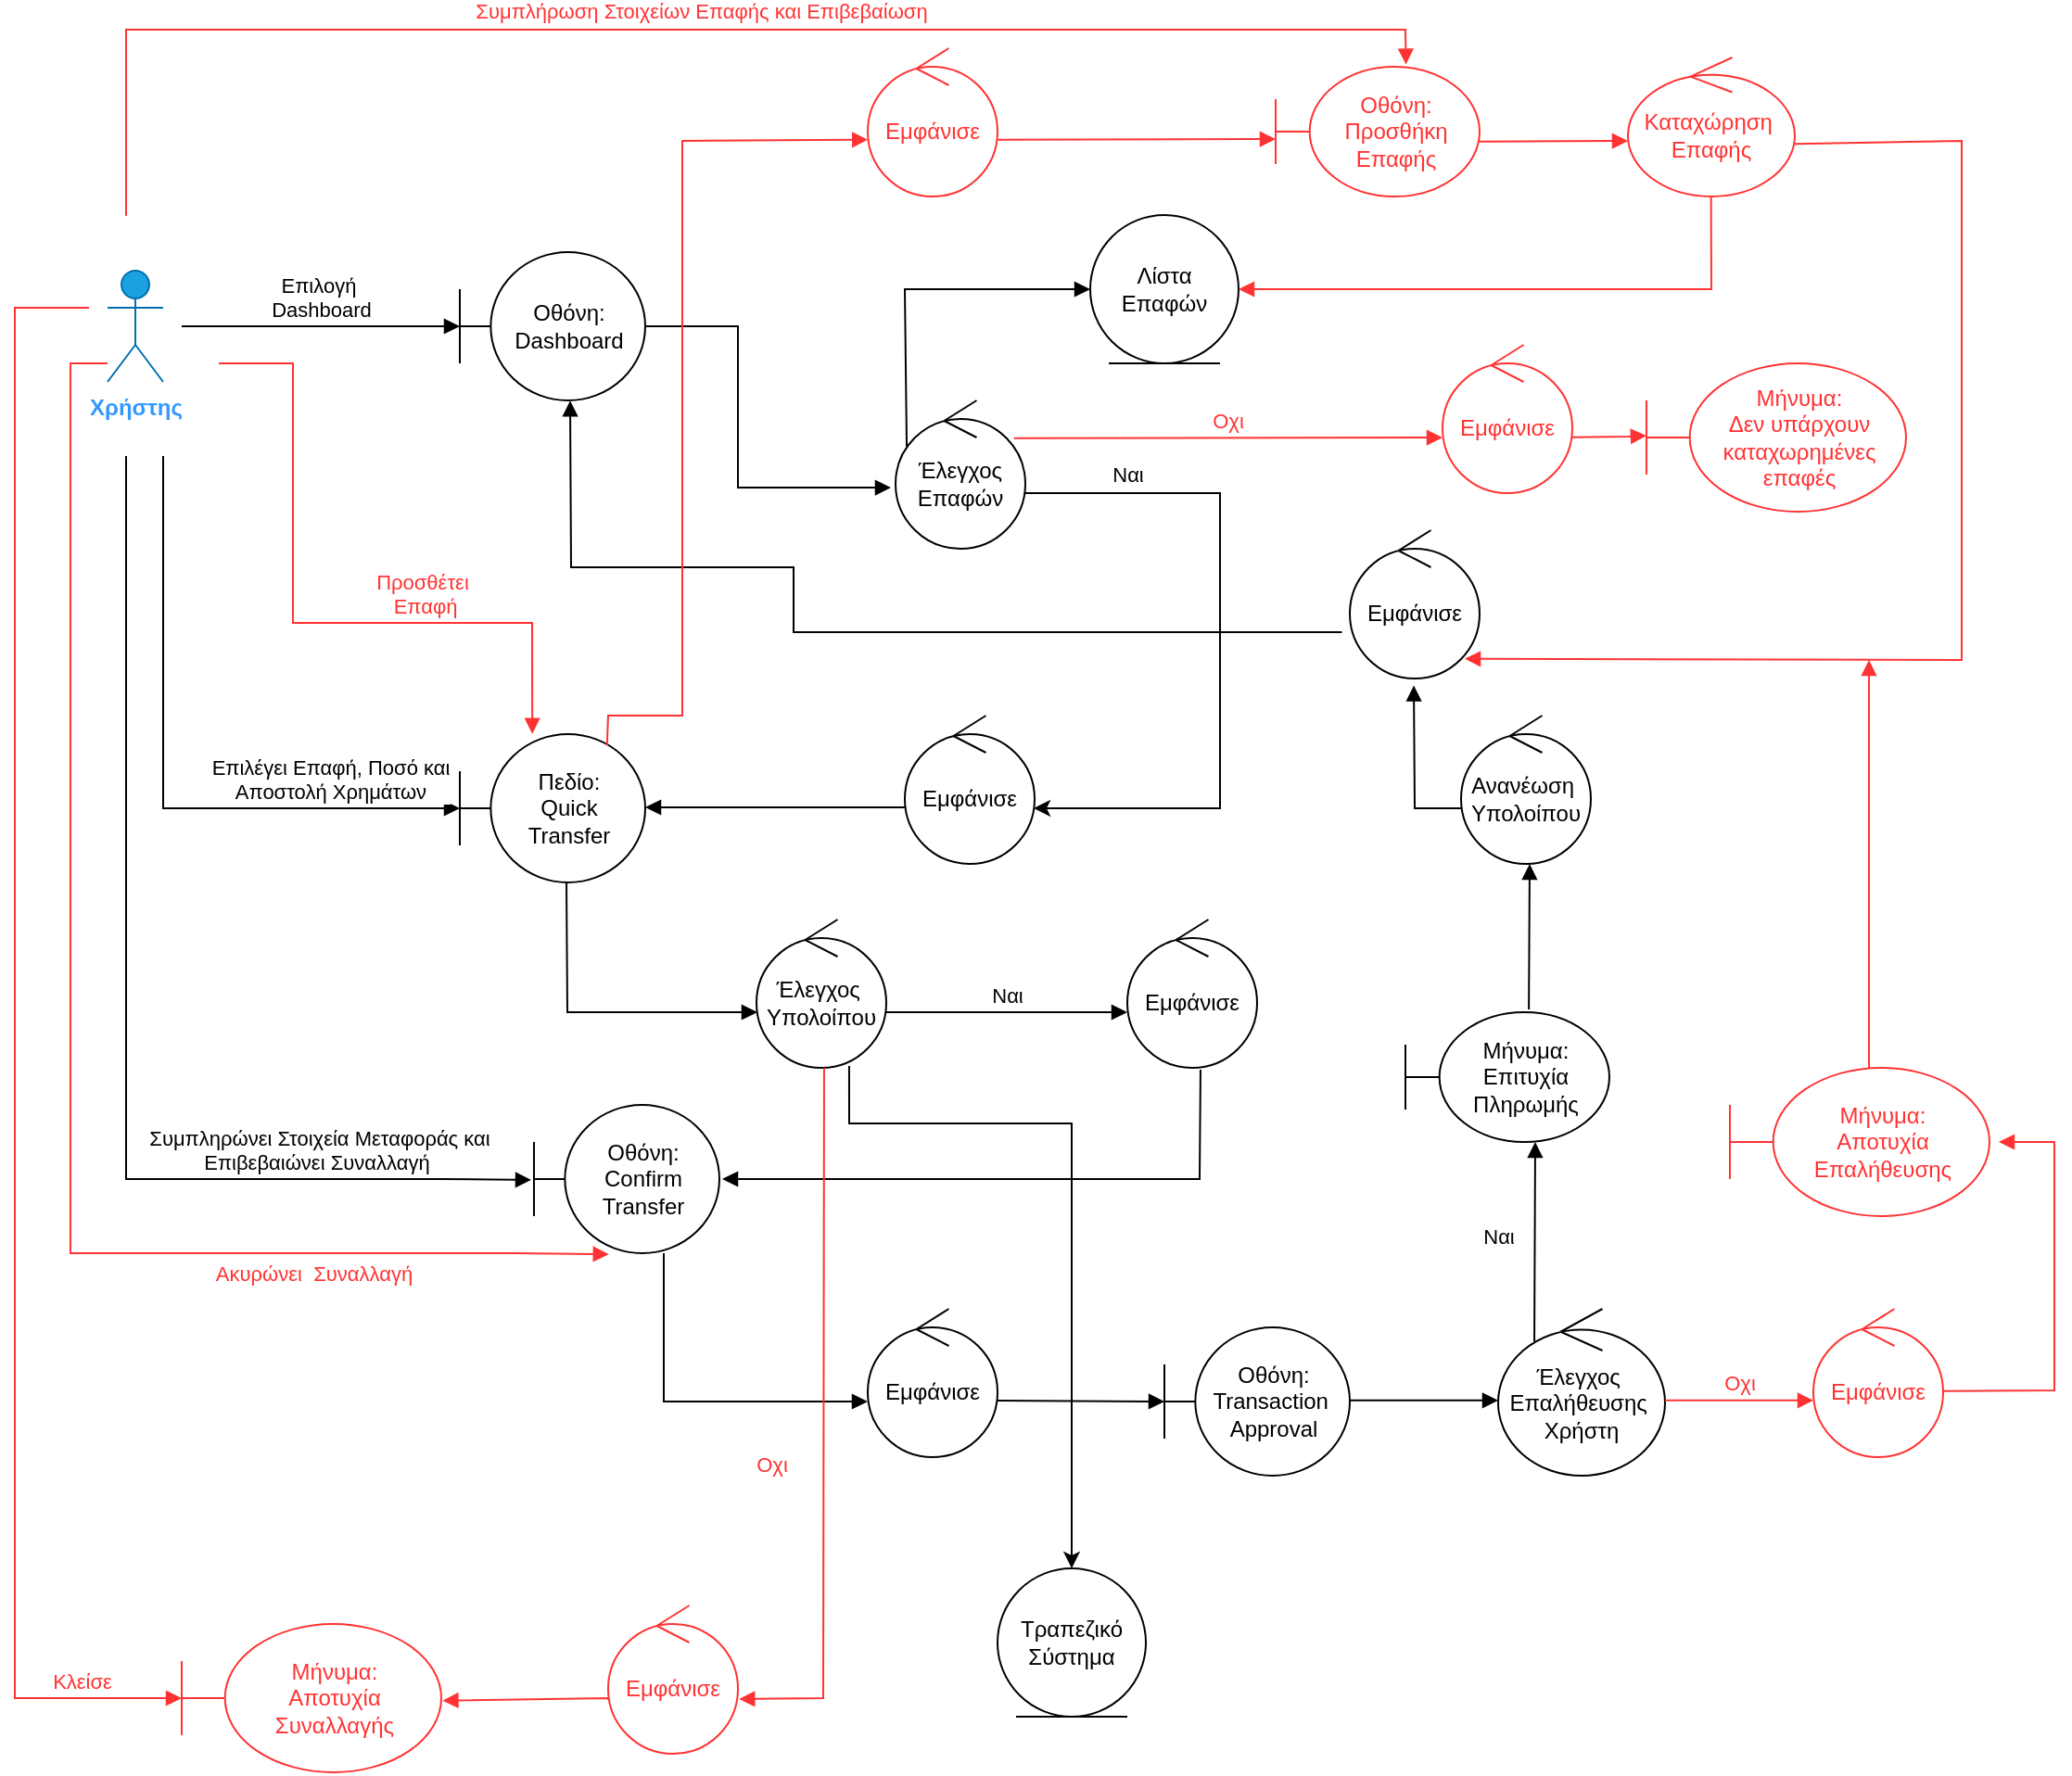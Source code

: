 <mxfile version="18.1.3" type="device"><diagram id="ZXy_3O-CRI1T3Pf7ygeH" name="Page-1"><mxGraphModel dx="1890" dy="581" grid="0" gridSize="10" guides="1" tooltips="1" connect="1" arrows="1" fold="1" page="0" pageScale="1" pageWidth="827" pageHeight="1169" background="none" math="0" shadow="0"><root><mxCell id="0"/><mxCell id="1" parent="0"/><mxCell id="oYqFzWiZNGK12q5oOppW-3" value="&lt;b&gt;&lt;font color=&quot;#3399ff&quot;&gt;Χρήστης&lt;/font&gt;&lt;/b&gt;" style="shape=umlActor;verticalLabelPosition=bottom;verticalAlign=top;html=1;fillColor=#1ba1e2;strokeColor=#006EAF;fontColor=#ffffff;" parent="1" vertex="1"><mxGeometry x="50" y="230" width="30" height="60" as="geometry"/></mxCell><mxCell id="oYqFzWiZNGK12q5oOppW-4" value="Επιλογή&amp;nbsp;&lt;br&gt;Dashboard" style="html=1;verticalAlign=bottom;endArrow=block;rounded=0;" parent="1" edge="1"><mxGeometry width="80" relative="1" as="geometry"><mxPoint x="90" y="260" as="sourcePoint"/><mxPoint x="240" y="260" as="targetPoint"/></mxGeometry></mxCell><mxCell id="oYqFzWiZNGK12q5oOppW-6" value="Οθόνη:&lt;br&gt;Dashboard" style="shape=umlBoundary;whiteSpace=wrap;html=1;" parent="1" vertex="1"><mxGeometry x="240" y="220" width="100" height="80" as="geometry"/></mxCell><mxCell id="Dm_1q5Gp8U_kqtqM08ro-1" value="&lt;br&gt;" style="html=1;verticalAlign=bottom;endArrow=block;rounded=0;entryX=-0.036;entryY=0.588;entryDx=0;entryDy=0;entryPerimeter=0;" parent="1" target="Dm_1q5Gp8U_kqtqM08ro-2" edge="1"><mxGeometry width="80" relative="1" as="geometry"><mxPoint x="340" y="260" as="sourcePoint"/><mxPoint x="480" y="347" as="targetPoint"/><Array as="points"><mxPoint x="390" y="260"/><mxPoint x="390" y="347"/></Array></mxGeometry></mxCell><mxCell id="Dm_1q5Gp8U_kqtqM08ro-8" value="" style="edgeStyle=orthogonalEdgeStyle;rounded=0;orthogonalLoop=1;jettySize=auto;html=1;entryX=0.993;entryY=0.625;entryDx=0;entryDy=0;entryPerimeter=0;" parent="1" target="Dm_1q5Gp8U_kqtqM08ro-10" edge="1"><mxGeometry relative="1" as="geometry"><mxPoint x="540" y="340" as="sourcePoint"/><mxPoint x="590" y="520" as="targetPoint"/><Array as="points"><mxPoint x="540" y="350"/><mxPoint x="650" y="350"/><mxPoint x="650" y="520"/></Array></mxGeometry></mxCell><mxCell id="Dm_1q5Gp8U_kqtqM08ro-9" value="Ναι" style="edgeLabel;html=1;align=center;verticalAlign=middle;resizable=0;points=[];" parent="Dm_1q5Gp8U_kqtqM08ro-8" vertex="1" connectable="0"><mxGeometry x="0.142" y="1" relative="1" as="geometry"><mxPoint x="-51" y="-113" as="offset"/></mxGeometry></mxCell><mxCell id="Dm_1q5Gp8U_kqtqM08ro-2" value="Έλεγχος&lt;br&gt;Επαφών" style="ellipse;shape=umlControl;whiteSpace=wrap;html=1;" parent="1" vertex="1"><mxGeometry x="475" y="300" width="70" height="80" as="geometry"/></mxCell><mxCell id="Dm_1q5Gp8U_kqtqM08ro-4" value="&lt;br&gt;" style="html=1;verticalAlign=bottom;endArrow=block;rounded=0;entryX=0;entryY=0.5;entryDx=0;entryDy=0;exitX=0.086;exitY=0.311;exitDx=0;exitDy=0;exitPerimeter=0;" parent="1" source="Dm_1q5Gp8U_kqtqM08ro-2" target="Dm_1q5Gp8U_kqtqM08ro-5" edge="1"><mxGeometry width="80" relative="1" as="geometry"><mxPoint x="480" y="320" as="sourcePoint"/><mxPoint x="509.5" y="220" as="targetPoint"/><Array as="points"><mxPoint x="480" y="240"/></Array></mxGeometry></mxCell><mxCell id="Dm_1q5Gp8U_kqtqM08ro-5" value="Λίστα Επαφών" style="ellipse;shape=umlEntity;whiteSpace=wrap;html=1;" parent="1" vertex="1"><mxGeometry x="580" y="200" width="80" height="80" as="geometry"/></mxCell><mxCell id="Dm_1q5Gp8U_kqtqM08ro-6" value="Επιλέγει Επαφή, Ποσό και &lt;br&gt;Αποστολή Χρημάτων" style="html=1;verticalAlign=bottom;endArrow=block;rounded=0;" parent="1" edge="1"><mxGeometry x="0.6" width="80" relative="1" as="geometry"><mxPoint x="80" y="330" as="sourcePoint"/><mxPoint x="240" y="520" as="targetPoint"/><Array as="points"><mxPoint x="80" y="520"/><mxPoint x="170" y="520"/></Array><mxPoint as="offset"/></mxGeometry></mxCell><mxCell id="Dm_1q5Gp8U_kqtqM08ro-10" value="Εμφάνισε" style="ellipse;shape=umlControl;whiteSpace=wrap;html=1;" parent="1" vertex="1"><mxGeometry x="480" y="470" width="70" height="80" as="geometry"/></mxCell><mxCell id="Dm_1q5Gp8U_kqtqM08ro-11" value="&lt;br&gt;" style="html=1;verticalAlign=bottom;endArrow=block;rounded=0;exitX=0;exitY=0.619;exitDx=0;exitDy=0;exitPerimeter=0;" parent="1" source="Dm_1q5Gp8U_kqtqM08ro-10" edge="1"><mxGeometry width="80" relative="1" as="geometry"><mxPoint x="460" y="520" as="sourcePoint"/><mxPoint x="340" y="519.5" as="targetPoint"/></mxGeometry></mxCell><mxCell id="Dm_1q5Gp8U_kqtqM08ro-12" value="Πεδίο:&lt;br&gt;Quick &lt;br&gt;Transfer" style="shape=umlBoundary;whiteSpace=wrap;html=1;" parent="1" vertex="1"><mxGeometry x="240" y="480" width="100" height="80" as="geometry"/></mxCell><mxCell id="Dm_1q5Gp8U_kqtqM08ro-17" value="Οθόνη:&lt;br&gt;Confirm&lt;br&gt;Transfer" style="shape=umlBoundary;whiteSpace=wrap;html=1;" parent="1" vertex="1"><mxGeometry x="280" y="680" width="100" height="80" as="geometry"/></mxCell><mxCell id="Dm_1q5Gp8U_kqtqM08ro-18" value="" style="html=1;verticalAlign=bottom;endArrow=block;rounded=0;exitX=0.575;exitY=1;exitDx=0;exitDy=0;exitPerimeter=0;entryX=0.007;entryY=0.625;entryDx=0;entryDy=0;entryPerimeter=0;" parent="1" source="Dm_1q5Gp8U_kqtqM08ro-12" target="Dm_1q5Gp8U_kqtqM08ro-19" edge="1"><mxGeometry width="80" relative="1" as="geometry"><mxPoint x="290" y="610" as="sourcePoint"/><mxPoint x="430" y="630" as="targetPoint"/><Array as="points"><mxPoint x="298" y="630"/></Array></mxGeometry></mxCell><mxCell id="Dm_1q5Gp8U_kqtqM08ro-19" value="Έλεγχος&amp;nbsp;&lt;br&gt;Υπολοίπου" style="ellipse;shape=umlControl;whiteSpace=wrap;html=1;" parent="1" vertex="1"><mxGeometry x="400" y="580" width="70" height="80" as="geometry"/></mxCell><mxCell id="Dm_1q5Gp8U_kqtqM08ro-20" value="Ναι" style="html=1;verticalAlign=bottom;endArrow=block;rounded=0;" parent="1" edge="1"><mxGeometry width="80" relative="1" as="geometry"><mxPoint x="470" y="630" as="sourcePoint"/><mxPoint x="600" y="630" as="targetPoint"/></mxGeometry></mxCell><mxCell id="Dm_1q5Gp8U_kqtqM08ro-21" value="Εμφάνισε" style="ellipse;shape=umlControl;whiteSpace=wrap;html=1;" parent="1" vertex="1"><mxGeometry x="600" y="580" width="70" height="80" as="geometry"/></mxCell><mxCell id="Dm_1q5Gp8U_kqtqM08ro-22" value="" style="html=1;verticalAlign=bottom;endArrow=block;rounded=0;exitX=0.564;exitY=1.013;exitDx=0;exitDy=0;exitPerimeter=0;entryX=1.015;entryY=0.5;entryDx=0;entryDy=0;entryPerimeter=0;" parent="1" source="Dm_1q5Gp8U_kqtqM08ro-21" target="Dm_1q5Gp8U_kqtqM08ro-17" edge="1"><mxGeometry x="0.188" y="-10" width="80" relative="1" as="geometry"><mxPoint x="530" y="719.5" as="sourcePoint"/><mxPoint x="420" y="720" as="targetPoint"/><Array as="points"><mxPoint x="639" y="720"/></Array><mxPoint as="offset"/></mxGeometry></mxCell><mxCell id="Dm_1q5Gp8U_kqtqM08ro-23" value="Συμπληρώνει Στοιχεία Μεταφοράς και &lt;br&gt;Επιβεβαιώνει Συναλλαγή&amp;nbsp;" style="html=1;verticalAlign=bottom;endArrow=block;rounded=0;entryX=-0.015;entryY=0.506;entryDx=0;entryDy=0;entryPerimeter=0;" parent="1" target="Dm_1q5Gp8U_kqtqM08ro-17" edge="1"><mxGeometry x="0.623" width="80" relative="1" as="geometry"><mxPoint x="60" y="330" as="sourcePoint"/><mxPoint x="350" y="810" as="targetPoint"/><Array as="points"><mxPoint x="60" y="720"/><mxPoint x="230" y="720"/></Array><mxPoint as="offset"/></mxGeometry></mxCell><mxCell id="Dm_1q5Gp8U_kqtqM08ro-29" value="" style="html=1;verticalAlign=bottom;endArrow=block;rounded=0;" parent="1" edge="1"><mxGeometry width="80" relative="1" as="geometry"><mxPoint x="350" y="760" as="sourcePoint"/><mxPoint x="460" y="840" as="targetPoint"/><Array as="points"><mxPoint x="350" y="840"/></Array></mxGeometry></mxCell><mxCell id="Dm_1q5Gp8U_kqtqM08ro-31" value="Εμφάνισε" style="ellipse;shape=umlControl;whiteSpace=wrap;html=1;" parent="1" vertex="1"><mxGeometry x="460" y="790" width="70" height="80" as="geometry"/></mxCell><mxCell id="Dm_1q5Gp8U_kqtqM08ro-35" value="Οθόνη:&lt;br&gt;Transaction&amp;nbsp;&lt;br&gt;Approval" style="shape=umlBoundary;whiteSpace=wrap;html=1;" parent="1" vertex="1"><mxGeometry x="620" y="800" width="100" height="80" as="geometry"/></mxCell><mxCell id="Dm_1q5Gp8U_kqtqM08ro-36" value="" style="html=1;verticalAlign=bottom;endArrow=block;rounded=0;exitX=1;exitY=0.619;exitDx=0;exitDy=0;exitPerimeter=0;" parent="1" source="Dm_1q5Gp8U_kqtqM08ro-31" edge="1"><mxGeometry width="80" relative="1" as="geometry"><mxPoint x="580" y="839.5" as="sourcePoint"/><mxPoint x="620" y="840" as="targetPoint"/></mxGeometry></mxCell><mxCell id="Dm_1q5Gp8U_kqtqM08ro-37" value="Έλεγχος&amp;nbsp;&lt;br&gt;Επαλήθευσης&amp;nbsp;&lt;br&gt;Χρήστη" style="ellipse;shape=umlControl;whiteSpace=wrap;html=1;" parent="1" vertex="1"><mxGeometry x="800" y="790" width="90" height="90" as="geometry"/></mxCell><mxCell id="Dm_1q5Gp8U_kqtqM08ro-39" value="" style="html=1;verticalAlign=bottom;endArrow=block;rounded=0;exitX=0.605;exitY=-0.021;exitDx=0;exitDy=0;exitPerimeter=0;" parent="1" source="Dm_1q5Gp8U_kqtqM08ro-41" edge="1"><mxGeometry width="80" relative="1" as="geometry"><mxPoint x="860" y="420" as="sourcePoint"/><mxPoint x="817" y="550" as="targetPoint"/></mxGeometry></mxCell><mxCell id="Dm_1q5Gp8U_kqtqM08ro-40" value="Ναι&lt;br&gt;" style="html=1;verticalAlign=bottom;endArrow=block;rounded=0;exitX=0.217;exitY=0.194;exitDx=0;exitDy=0;exitPerimeter=0;" parent="1" source="Dm_1q5Gp8U_kqtqM08ro-37" edge="1"><mxGeometry x="-0.118" y="20" width="80" relative="1" as="geometry"><mxPoint x="770" y="690" as="sourcePoint"/><mxPoint x="820" y="700" as="targetPoint"/><mxPoint as="offset"/></mxGeometry></mxCell><mxCell id="Dm_1q5Gp8U_kqtqM08ro-41" value="Μήνυμα:&lt;br&gt;Επιτυχία&lt;br&gt;Πληρωμής&lt;br&gt;" style="shape=umlBoundary;whiteSpace=wrap;html=1;" parent="1" vertex="1"><mxGeometry x="750" y="630" width="110" height="70" as="geometry"/></mxCell><mxCell id="Dm_1q5Gp8U_kqtqM08ro-42" value="Ανανέωση&amp;nbsp;&lt;br&gt;Υπολοίπου" style="ellipse;shape=umlControl;whiteSpace=wrap;html=1;" parent="1" vertex="1"><mxGeometry x="780" y="470" width="70" height="80" as="geometry"/></mxCell><mxCell id="Dm_1q5Gp8U_kqtqM08ro-44" value="Εμφάνισε" style="ellipse;shape=umlControl;whiteSpace=wrap;html=1;" parent="1" vertex="1"><mxGeometry x="720" y="370" width="70" height="80" as="geometry"/></mxCell><mxCell id="Dm_1q5Gp8U_kqtqM08ro-45" value="" style="html=1;verticalAlign=bottom;endArrow=block;rounded=0;entryX=0.493;entryY=1.047;entryDx=0;entryDy=0;entryPerimeter=0;exitX=0;exitY=0.625;exitDx=0;exitDy=0;exitPerimeter=0;" parent="1" source="Dm_1q5Gp8U_kqtqM08ro-42" target="Dm_1q5Gp8U_kqtqM08ro-44" edge="1"><mxGeometry width="80" relative="1" as="geometry"><mxPoint x="760" y="520" as="sourcePoint"/><mxPoint x="810" y="450" as="targetPoint"/><Array as="points"><mxPoint x="755" y="520"/></Array></mxGeometry></mxCell><mxCell id="Dm_1q5Gp8U_kqtqM08ro-46" value="" style="html=1;verticalAlign=bottom;endArrow=block;rounded=0;" parent="1" edge="1"><mxGeometry width="80" relative="1" as="geometry"><mxPoint x="720" y="839.38" as="sourcePoint"/><mxPoint x="800" y="839.38" as="targetPoint"/></mxGeometry></mxCell><mxCell id="Dm_1q5Gp8U_kqtqM08ro-47" value="" style="html=1;verticalAlign=bottom;endArrow=block;rounded=0;exitX=-0.061;exitY=0.688;exitDx=0;exitDy=0;exitPerimeter=0;entryX=0.595;entryY=1.002;entryDx=0;entryDy=0;entryPerimeter=0;" parent="1" source="Dm_1q5Gp8U_kqtqM08ro-44" target="oYqFzWiZNGK12q5oOppW-6" edge="1"><mxGeometry width="80" relative="1" as="geometry"><mxPoint x="240" y="350" as="sourcePoint"/><mxPoint x="320" y="350" as="targetPoint"/><Array as="points"><mxPoint x="420" y="425"/><mxPoint x="420" y="390"/><mxPoint x="300" y="390"/></Array></mxGeometry></mxCell><mxCell id="Dm_1q5Gp8U_kqtqM08ro-49" value="&lt;font color=&quot;#ff3333&quot;&gt;Οχι&lt;/font&gt;" style="html=1;verticalAlign=bottom;endArrow=block;rounded=0;strokeColor=#FF3333;exitX=0.912;exitY=0.255;exitDx=0;exitDy=0;exitPerimeter=0;" parent="1" source="Dm_1q5Gp8U_kqtqM08ro-2" edge="1"><mxGeometry width="80" relative="1" as="geometry"><mxPoint x="690" y="320" as="sourcePoint"/><mxPoint x="770" y="320" as="targetPoint"/></mxGeometry></mxCell><mxCell id="Dm_1q5Gp8U_kqtqM08ro-50" value="&lt;font color=&quot;#ff3333&quot;&gt;Προσθέτει&amp;nbsp;&lt;br&gt;Επαφή&lt;br&gt;&lt;/font&gt;" style="html=1;verticalAlign=bottom;endArrow=block;rounded=0;strokeColor=#FF3333;entryX=0.391;entryY=-0.002;entryDx=0;entryDy=0;entryPerimeter=0;" parent="1" target="Dm_1q5Gp8U_kqtqM08ro-12" edge="1"><mxGeometry x="0.356" width="80" relative="1" as="geometry"><mxPoint x="110" y="280" as="sourcePoint"/><mxPoint x="770" y="170" as="targetPoint"/><Array as="points"><mxPoint x="150" y="280"/><mxPoint x="150" y="420"/><mxPoint x="279" y="420"/></Array><mxPoint x="1" as="offset"/></mxGeometry></mxCell><mxCell id="Dm_1q5Gp8U_kqtqM08ro-52" value="" style="html=1;verticalAlign=bottom;endArrow=block;rounded=0;fontColor=#FF3333;strokeColor=#FF3333;exitX=0.794;exitY=0.075;exitDx=0;exitDy=0;exitPerimeter=0;entryX=0.002;entryY=0.617;entryDx=0;entryDy=0;entryPerimeter=0;" parent="1" source="Dm_1q5Gp8U_kqtqM08ro-12" target="Dm_1q5Gp8U_kqtqM08ro-51" edge="1"><mxGeometry width="80" relative="1" as="geometry"><mxPoint x="320" y="470" as="sourcePoint"/><mxPoint x="360" y="170" as="targetPoint"/><Array as="points"><mxPoint x="320" y="470"/><mxPoint x="360" y="470"/><mxPoint x="360" y="160"/></Array></mxGeometry></mxCell><mxCell id="Dm_1q5Gp8U_kqtqM08ro-57" value="&lt;font color=&quot;#ff3333&quot;&gt;Μήνυμα:&lt;br&gt;Δεν υπάρχουν καταχωρημένες επαφές&lt;/font&gt;" style="shape=umlBoundary;whiteSpace=wrap;html=1;strokeColor=#FF3333;" parent="1" vertex="1"><mxGeometry x="880" y="280" width="140" height="80" as="geometry"/></mxCell><mxCell id="Dm_1q5Gp8U_kqtqM08ro-58" value="" style="html=1;verticalAlign=bottom;endArrow=block;rounded=0;strokeColor=#FF3333;exitX=0.989;exitY=0.617;exitDx=0;exitDy=0;exitPerimeter=0;startArrow=none;" parent="1" source="Dm_1q5Gp8U_kqtqM08ro-51" edge="1"><mxGeometry width="80" relative="1" as="geometry"><mxPoint x="475.0" y="160.4" as="sourcePoint"/><mxPoint x="680" y="159" as="targetPoint"/></mxGeometry></mxCell><mxCell id="Dm_1q5Gp8U_kqtqM08ro-59" value="&lt;font color=&quot;#ff3333&quot;&gt;Οθόνη:&lt;br&gt;Προσθήκη&lt;br&gt;Επαφής&lt;br&gt;&lt;/font&gt;" style="shape=umlBoundary;whiteSpace=wrap;html=1;strokeColor=#FF3333;" parent="1" vertex="1"><mxGeometry x="680" y="120" width="110" height="70" as="geometry"/></mxCell><mxCell id="Dm_1q5Gp8U_kqtqM08ro-51" value="&lt;font color=&quot;#ff3333&quot;&gt;Εμφάνισε&lt;/font&gt;" style="ellipse;shape=umlControl;whiteSpace=wrap;html=1;strokeColor=#FF3333;" parent="1" vertex="1"><mxGeometry x="460" y="110" width="70" height="80" as="geometry"/></mxCell><mxCell id="Dm_1q5Gp8U_kqtqM08ro-61" value="" style="html=1;verticalAlign=bottom;endArrow=block;rounded=0;strokeColor=#FF3333;exitX=0.989;exitY=0.617;exitDx=0;exitDy=0;exitPerimeter=0;startArrow=none;entryX=0.639;entryY=-0.017;entryDx=0;entryDy=0;entryPerimeter=0;" parent="1" target="Dm_1q5Gp8U_kqtqM08ro-59" edge="1"><mxGeometry width="80" relative="1" as="geometry"><mxPoint x="60" y="200.36" as="sourcePoint"/><mxPoint x="730" y="100" as="targetPoint"/><Array as="points"><mxPoint x="60" y="100"/><mxPoint x="750" y="100"/></Array></mxGeometry></mxCell><mxCell id="Dm_1q5Gp8U_kqtqM08ro-62" value="Συμπλήρωση Στοιχείων Επαφής και Επιβεβαίωση" style="edgeLabel;html=1;align=center;verticalAlign=middle;resizable=0;points=[];fontColor=#FF3333;" parent="Dm_1q5Gp8U_kqtqM08ro-61" vertex="1" connectable="0"><mxGeometry x="0.26" y="-2" relative="1" as="geometry"><mxPoint x="-100" y="-12" as="offset"/></mxGeometry></mxCell><mxCell id="Dm_1q5Gp8U_kqtqM08ro-65" value="&lt;font color=&quot;#ff3333&quot;&gt;Καταχώρηση&amp;nbsp;&lt;br&gt;Επαφής&lt;br&gt;&lt;/font&gt;" style="ellipse;shape=umlControl;whiteSpace=wrap;html=1;strokeColor=#FF3333;" parent="1" vertex="1"><mxGeometry x="870" y="115" width="90" height="75" as="geometry"/></mxCell><mxCell id="Dm_1q5Gp8U_kqtqM08ro-66" value="" style="html=1;verticalAlign=bottom;endArrow=block;rounded=0;strokeColor=#FF3333;exitX=0.989;exitY=0.617;exitDx=0;exitDy=0;exitPerimeter=0;startArrow=none;" parent="1" edge="1"><mxGeometry width="80" relative="1" as="geometry"><mxPoint x="790" y="160.36" as="sourcePoint"/><mxPoint x="870" y="160" as="targetPoint"/></mxGeometry></mxCell><mxCell id="Dm_1q5Gp8U_kqtqM08ro-67" value="" style="html=1;verticalAlign=bottom;endArrow=block;rounded=0;strokeColor=#FF3333;exitX=0.498;exitY=1.006;exitDx=0;exitDy=0;exitPerimeter=0;startArrow=none;entryX=1;entryY=0.5;entryDx=0;entryDy=0;" parent="1" source="Dm_1q5Gp8U_kqtqM08ro-65" target="Dm_1q5Gp8U_kqtqM08ro-5" edge="1"><mxGeometry width="80" relative="1" as="geometry"><mxPoint x="790" y="210.36" as="sourcePoint"/><mxPoint x="870" y="210" as="targetPoint"/><Array as="points"><mxPoint x="915" y="240"/></Array></mxGeometry></mxCell><mxCell id="Dm_1q5Gp8U_kqtqM08ro-68" value="" style="html=1;verticalAlign=bottom;endArrow=block;rounded=0;strokeColor=#FF3333;exitX=0.998;exitY=0.621;exitDx=0;exitDy=0;exitPerimeter=0;startArrow=none;entryX=0.886;entryY=0.867;entryDx=0;entryDy=0;entryPerimeter=0;" parent="1" source="Dm_1q5Gp8U_kqtqM08ro-65" target="Dm_1q5Gp8U_kqtqM08ro-44" edge="1"><mxGeometry width="80" relative="1" as="geometry"><mxPoint x="990" y="220.36" as="sourcePoint"/><mxPoint x="950" y="410" as="targetPoint"/><Array as="points"><mxPoint x="1050" y="160"/><mxPoint x="1050" y="440"/></Array></mxGeometry></mxCell><mxCell id="Dm_1q5Gp8U_kqtqM08ro-70" value="&lt;font color=&quot;#ff3333&quot;&gt;Οχι&lt;/font&gt;" style="html=1;verticalAlign=bottom;endArrow=block;rounded=0;strokeColor=#FF3333;exitX=0.521;exitY=0.999;exitDx=0;exitDy=0;exitPerimeter=0;entryX=1.009;entryY=0.631;entryDx=0;entryDy=0;entryPerimeter=0;" parent="1" source="Dm_1q5Gp8U_kqtqM08ro-19" target="Dm_1q5Gp8U_kqtqM08ro-74" edge="1"><mxGeometry x="0.156" y="-28" width="80" relative="1" as="geometry"><mxPoint x="379.42" y="920.4" as="sourcePoint"/><mxPoint x="570" y="982" as="targetPoint"/><Array as="points"><mxPoint x="436" y="1000"/></Array><mxPoint as="offset"/></mxGeometry></mxCell><mxCell id="Dm_1q5Gp8U_kqtqM08ro-71" value="&lt;font color=&quot;#ff3333&quot;&gt;Μήνυμα:&lt;br&gt;Αποτυχία&lt;br&gt;Συναλλαγής&lt;br&gt;&lt;/font&gt;" style="shape=umlBoundary;whiteSpace=wrap;html=1;strokeColor=#FF3333;" parent="1" vertex="1"><mxGeometry x="90" y="960" width="140" height="80" as="geometry"/></mxCell><mxCell id="Dm_1q5Gp8U_kqtqM08ro-72" value="&lt;font color=&quot;#ff3333&quot;&gt;Εμφάνισε&lt;/font&gt;" style="ellipse;shape=umlControl;whiteSpace=wrap;html=1;strokeColor=#FF3333;" parent="1" vertex="1"><mxGeometry x="770" y="270" width="70" height="80" as="geometry"/></mxCell><mxCell id="Dm_1q5Gp8U_kqtqM08ro-73" value="" style="html=1;verticalAlign=bottom;endArrow=block;rounded=0;strokeColor=#FF3333;exitX=0.912;exitY=0.255;exitDx=0;exitDy=0;exitPerimeter=0;" parent="1" edge="1"><mxGeometry width="80" relative="1" as="geometry"><mxPoint x="840.0" y="319.84" as="sourcePoint"/><mxPoint x="880" y="319" as="targetPoint"/><Array as="points"><mxPoint x="870" y="319.44"/></Array></mxGeometry></mxCell><mxCell id="Dm_1q5Gp8U_kqtqM08ro-74" value="&lt;font color=&quot;#ff3333&quot;&gt;Εμφάνισε&lt;/font&gt;" style="ellipse;shape=umlControl;whiteSpace=wrap;html=1;strokeColor=#FF3333;" parent="1" vertex="1"><mxGeometry x="320" y="950" width="70" height="80" as="geometry"/></mxCell><mxCell id="Dm_1q5Gp8U_kqtqM08ro-76" value="&lt;font color=&quot;#ff3333&quot;&gt;Κλείσε&lt;/font&gt;" style="html=1;verticalAlign=bottom;endArrow=block;rounded=0;strokeColor=#FF3333;" parent="1" edge="1"><mxGeometry x="0.876" width="80" relative="1" as="geometry"><mxPoint x="40" y="250" as="sourcePoint"/><mxPoint x="90" y="1000" as="targetPoint"/><Array as="points"><mxPoint y="250"/><mxPoint y="1000"/></Array><mxPoint as="offset"/></mxGeometry></mxCell><mxCell id="Dm_1q5Gp8U_kqtqM08ro-77" value="" style="html=1;verticalAlign=bottom;endArrow=block;rounded=0;fontColor=#3399FF;strokeColor=#FF3333;entryX=1.005;entryY=0.517;entryDx=0;entryDy=0;entryPerimeter=0;" parent="1" target="Dm_1q5Gp8U_kqtqM08ro-71" edge="1"><mxGeometry width="80" relative="1" as="geometry"><mxPoint x="320" y="1001" as="sourcePoint"/><mxPoint x="400" y="950" as="targetPoint"/><Array as="points"><mxPoint x="320" y="1000"/></Array></mxGeometry></mxCell><mxCell id="Dm_1q5Gp8U_kqtqM08ro-78" value="&lt;font color=&quot;#ff3333&quot;&gt;Ακυρώνει&amp;nbsp; Συναλλαγή&lt;/font&gt;" style="html=1;verticalAlign=bottom;endArrow=block;rounded=0;entryX=0.404;entryY=1.007;entryDx=0;entryDy=0;entryPerimeter=0;strokeColor=#FF3333;" parent="1" target="Dm_1q5Gp8U_kqtqM08ro-17" edge="1"><mxGeometry x="0.598" y="-20" width="80" relative="1" as="geometry"><mxPoint x="50" y="280" as="sourcePoint"/><mxPoint x="323.5" y="764.48" as="targetPoint"/><Array as="points"><mxPoint x="30" y="280"/><mxPoint x="30" y="760"/><mxPoint x="270" y="760"/></Array><mxPoint x="-1" as="offset"/></mxGeometry></mxCell><mxCell id="Dm_1q5Gp8U_kqtqM08ro-80" value="Οχι" style="html=1;verticalAlign=bottom;endArrow=block;rounded=0;fontColor=#FF3333;strokeColor=#FF3333;" parent="1" edge="1"><mxGeometry width="80" relative="1" as="geometry"><mxPoint x="890" y="839.38" as="sourcePoint"/><mxPoint x="970" y="839.38" as="targetPoint"/></mxGeometry></mxCell><mxCell id="Dm_1q5Gp8U_kqtqM08ro-81" value="&lt;font color=&quot;#ff3333&quot;&gt;Εμφάνισε&lt;/font&gt;" style="ellipse;shape=umlControl;whiteSpace=wrap;html=1;strokeColor=#FF3333;" parent="1" vertex="1"><mxGeometry x="970" y="790" width="70" height="80" as="geometry"/></mxCell><mxCell id="Dm_1q5Gp8U_kqtqM08ro-82" value="&lt;font color=&quot;#ff3333&quot;&gt;Μήνυμα:&lt;br&gt;Αποτυχία&lt;br&gt;Επαλήθευσης&lt;br&gt;&lt;/font&gt;" style="shape=umlBoundary;whiteSpace=wrap;html=1;strokeColor=#FF3333;" parent="1" vertex="1"><mxGeometry x="925" y="660" width="140" height="80" as="geometry"/></mxCell><mxCell id="Dm_1q5Gp8U_kqtqM08ro-84" value="" style="html=1;verticalAlign=bottom;endArrow=block;rounded=0;fontColor=#FF3333;strokeColor=#FF3333;" parent="1" edge="1"><mxGeometry width="80" relative="1" as="geometry"><mxPoint x="1040" y="834.37" as="sourcePoint"/><mxPoint x="1070" y="700" as="targetPoint"/><Array as="points"><mxPoint x="1100" y="834"/><mxPoint x="1100" y="700"/></Array></mxGeometry></mxCell><mxCell id="Dm_1q5Gp8U_kqtqM08ro-85" value="" style="html=1;verticalAlign=bottom;endArrow=block;rounded=0;fontColor=#FF3333;strokeColor=#FF3333;" parent="1" edge="1"><mxGeometry width="80" relative="1" as="geometry"><mxPoint x="1000" y="660" as="sourcePoint"/><mxPoint x="1000" y="440" as="targetPoint"/><Array as="points"><mxPoint x="1000" y="624"/><mxPoint x="1000" y="490"/><mxPoint x="1000" y="450"/></Array></mxGeometry></mxCell><mxCell id="1_E0Z9Jb5olKyq_rBLa--2" value="Τραπεζικό Σύστημα" style="ellipse;shape=umlEntity;whiteSpace=wrap;html=1;" parent="1" vertex="1"><mxGeometry x="530" y="930" width="80" height="80" as="geometry"/></mxCell><mxCell id="1_E0Z9Jb5olKyq_rBLa--3" value="" style="endArrow=classic;html=1;rounded=0;exitX=0.714;exitY=0.988;exitDx=0;exitDy=0;exitPerimeter=0;entryX=0.5;entryY=0;entryDx=0;entryDy=0;" parent="1" source="Dm_1q5Gp8U_kqtqM08ro-19" target="1_E0Z9Jb5olKyq_rBLa--2" edge="1"><mxGeometry width="50" height="50" relative="1" as="geometry"><mxPoint x="530" y="750" as="sourcePoint"/><mxPoint x="580" y="700" as="targetPoint"/><Array as="points"><mxPoint x="450" y="690"/><mxPoint x="570" y="690"/></Array></mxGeometry></mxCell></root></mxGraphModel></diagram></mxfile>
